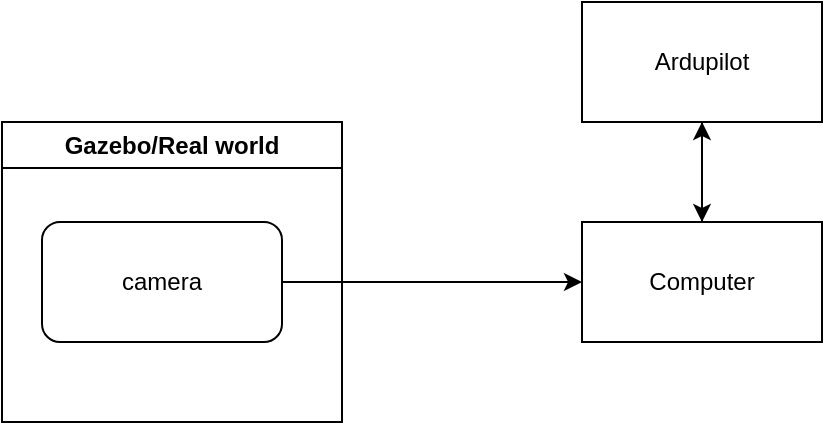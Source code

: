 <mxfile version="21.0.6" type="github">
  <diagram name="Page-1" id="SRzr92lmIdbnVQ3M3BMy">
    <mxGraphModel dx="2000" dy="1135" grid="1" gridSize="10" guides="1" tooltips="1" connect="1" arrows="1" fold="1" page="1" pageScale="1" pageWidth="827" pageHeight="1169" math="0" shadow="0">
      <root>
        <mxCell id="0" />
        <mxCell id="1" parent="0" />
        <mxCell id="u-y1XbqzG414l-YFXD2_-10" style="edgeStyle=orthogonalEdgeStyle;rounded=0;orthogonalLoop=1;jettySize=auto;html=1;entryX=0.5;entryY=1;entryDx=0;entryDy=0;" parent="1" source="u-y1XbqzG414l-YFXD2_-2" target="u-y1XbqzG414l-YFXD2_-3" edge="1">
          <mxGeometry relative="1" as="geometry" />
        </mxCell>
        <mxCell id="u-y1XbqzG414l-YFXD2_-2" value="Computer" style="rounded=0;whiteSpace=wrap;html=1;" parent="1" vertex="1">
          <mxGeometry x="320" y="360" width="120" height="60" as="geometry" />
        </mxCell>
        <mxCell id="u-y1XbqzG414l-YFXD2_-4" style="edgeStyle=orthogonalEdgeStyle;rounded=0;orthogonalLoop=1;jettySize=auto;html=1;entryX=0.5;entryY=0;entryDx=0;entryDy=0;" parent="1" source="u-y1XbqzG414l-YFXD2_-3" target="u-y1XbqzG414l-YFXD2_-2" edge="1">
          <mxGeometry relative="1" as="geometry" />
        </mxCell>
        <mxCell id="u-y1XbqzG414l-YFXD2_-3" value="Ardupilot" style="rounded=0;whiteSpace=wrap;html=1;" parent="1" vertex="1">
          <mxGeometry x="320" y="250" width="120" height="60" as="geometry" />
        </mxCell>
        <mxCell id="u-y1XbqzG414l-YFXD2_-6" value="Gazebo/Real world" style="swimlane;whiteSpace=wrap;html=1;" parent="1" vertex="1">
          <mxGeometry x="30" y="310" width="170" height="150" as="geometry" />
        </mxCell>
        <mxCell id="u-y1XbqzG414l-YFXD2_-1" value="camera" style="rounded=1;whiteSpace=wrap;html=1;" parent="u-y1XbqzG414l-YFXD2_-6" vertex="1">
          <mxGeometry x="20" y="50" width="120" height="60" as="geometry" />
        </mxCell>
        <mxCell id="6szvUEqwh5Zv-YxJbquh-1" style="edgeStyle=orthogonalEdgeStyle;rounded=0;orthogonalLoop=1;jettySize=auto;html=1;entryX=0;entryY=0.5;entryDx=0;entryDy=0;" edge="1" parent="1" source="u-y1XbqzG414l-YFXD2_-1" target="u-y1XbqzG414l-YFXD2_-2">
          <mxGeometry relative="1" as="geometry" />
        </mxCell>
      </root>
    </mxGraphModel>
  </diagram>
</mxfile>
